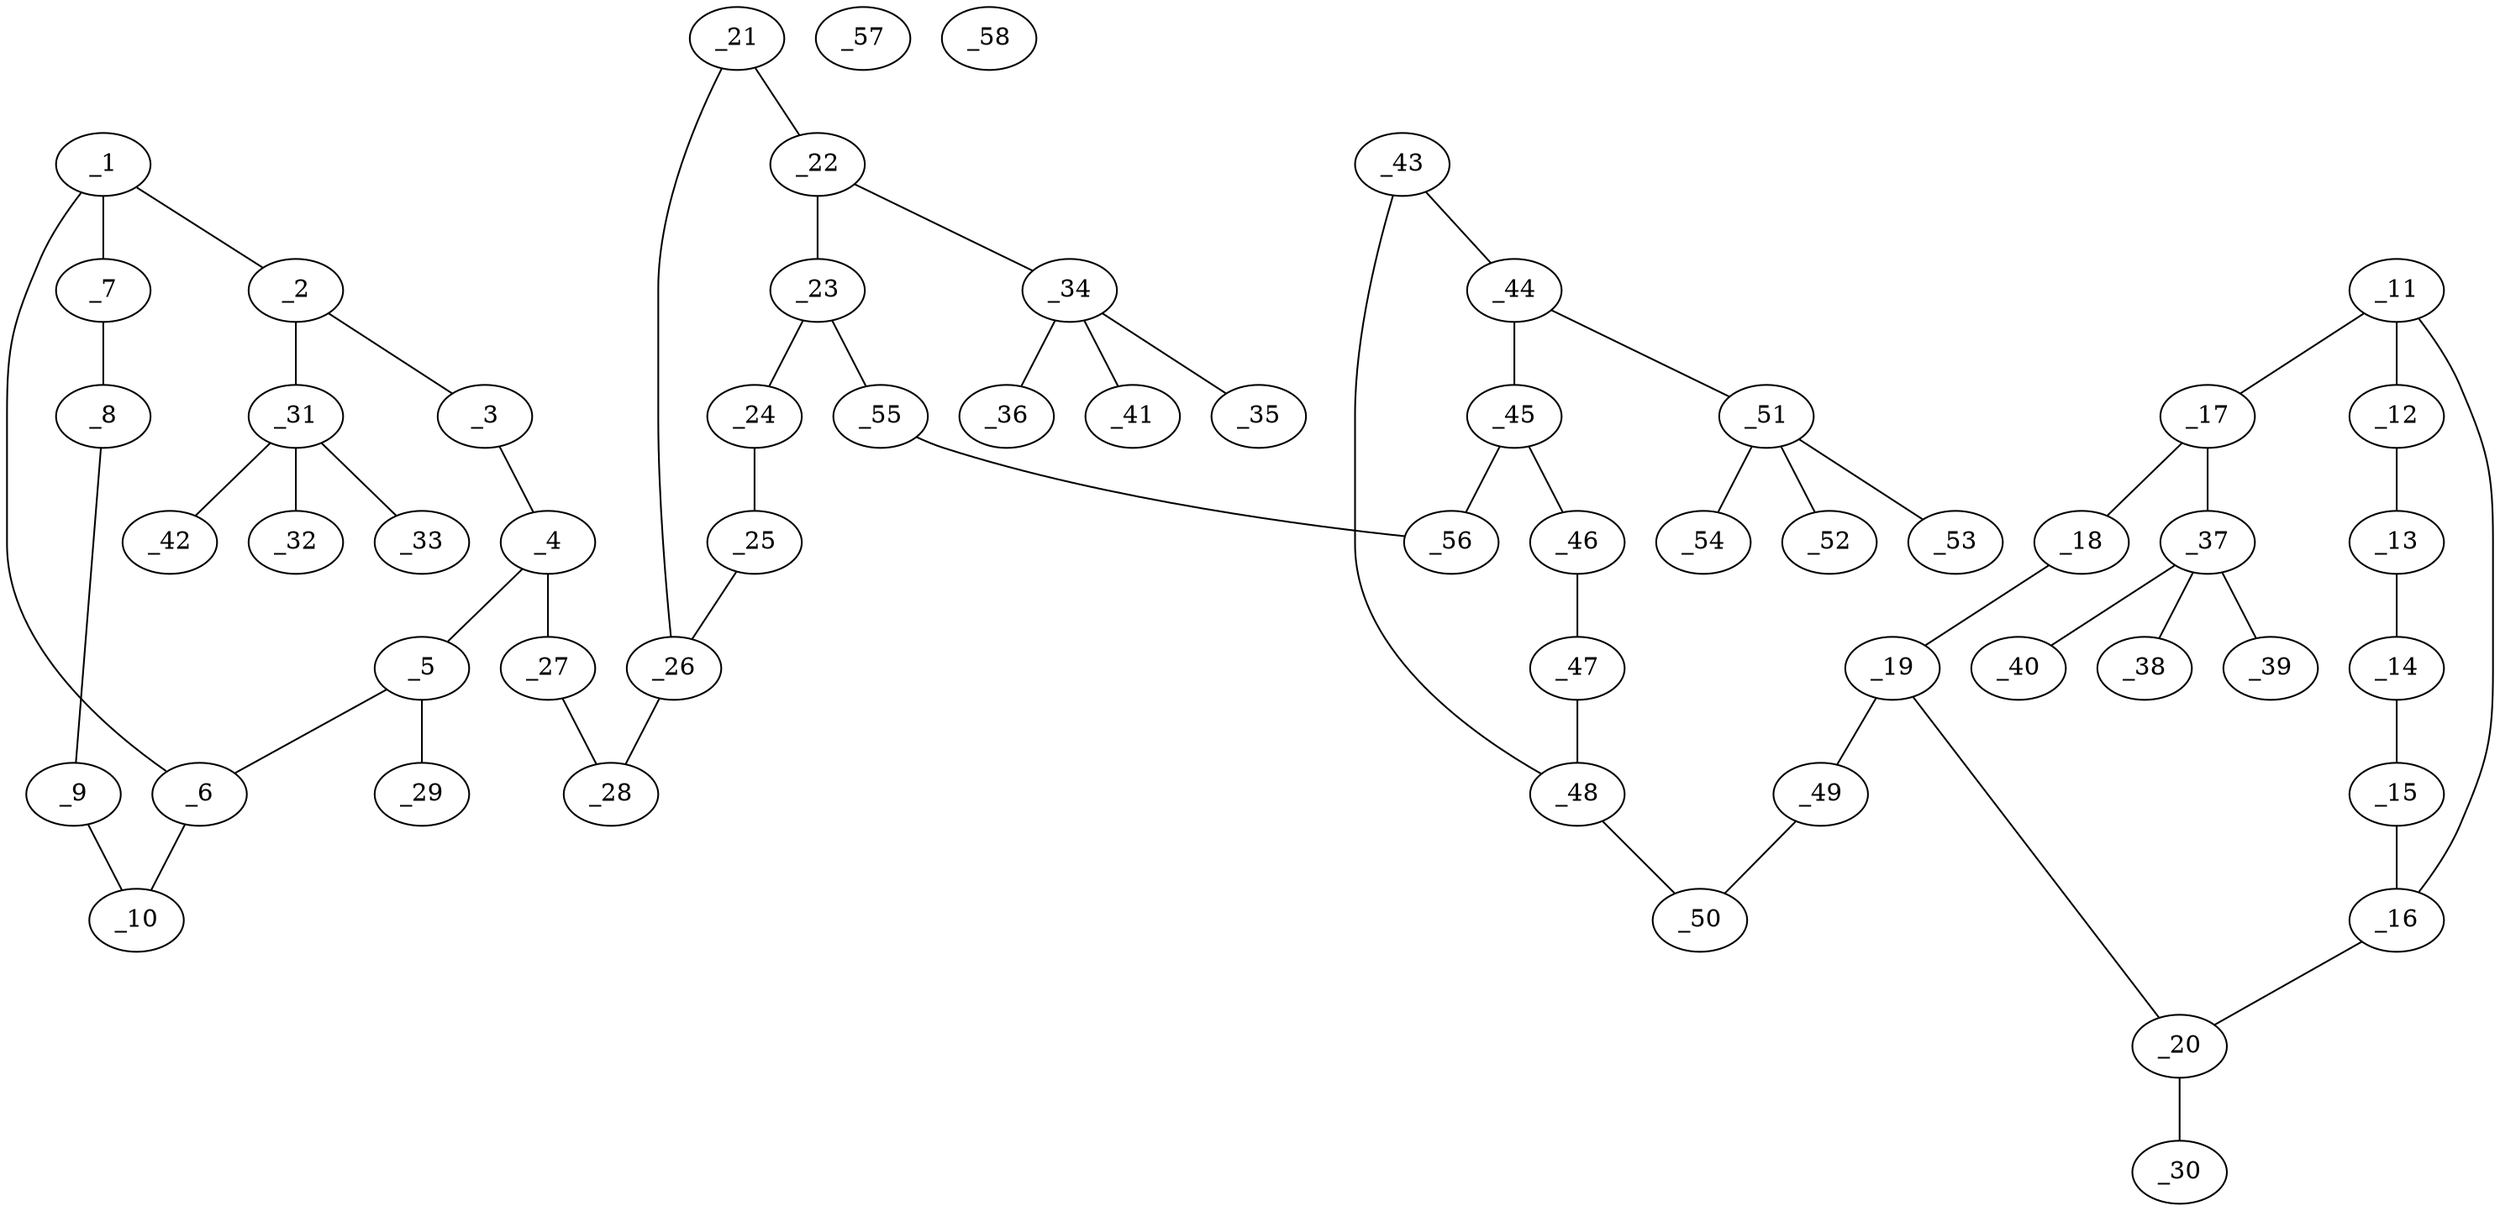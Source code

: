 graph molid647974 {
	_1	 [charge=0,
		chem=1,
		symbol="C  ",
		x="16.7224",
		y="-4"];
	_2	 [charge=0,
		chem=1,
		symbol="C  ",
		x="15.8564",
		y="-4.5"];
	_1 -- _2	 [valence=1];
	_6	 [charge=0,
		chem=1,
		symbol="C  ",
		x="16.7224",
		y="-3"];
	_1 -- _6	 [valence=1];
	_7	 [charge=0,
		chem=1,
		symbol="C  ",
		x="17.5884",
		y="-4.5"];
	_1 -- _7	 [valence=2];
	_3	 [charge=0,
		chem=1,
		symbol="C  ",
		x="14.9904",
		y="-4"];
	_2 -- _3	 [valence=2];
	_31	 [charge=0,
		chem=5,
		symbol="S  ",
		x="15.8564",
		y="-5.5"];
	_2 -- _31	 [valence=1];
	_4	 [charge=0,
		chem=1,
		symbol="C  ",
		x="14.9904",
		y="-3"];
	_3 -- _4	 [valence=1];
	_5	 [charge=0,
		chem=1,
		symbol="C  ",
		x="15.8564",
		y="-2.5"];
	_4 -- _5	 [valence=2];
	_27	 [charge=0,
		chem=4,
		symbol="N  ",
		x="14.1243",
		y="-2.5"];
	_4 -- _27	 [valence=1];
	_5 -- _6	 [valence=1];
	_29	 [charge=0,
		chem=2,
		symbol="O  ",
		x="15.8564",
		y="-1.5"];
	_5 -- _29	 [valence=1];
	_10	 [charge=0,
		chem=4,
		symbol="N  ",
		x="17.5884",
		y="-2.5"];
	_6 -- _10	 [valence=2];
	_8	 [charge=0,
		chem=1,
		symbol="C  ",
		x="18.4545",
		y="-4"];
	_7 -- _8	 [valence=1];
	_9	 [charge=0,
		chem=1,
		symbol="C  ",
		x="18.4545",
		y="-3"];
	_8 -- _9	 [valence=2];
	_9 -- _10	 [valence=1];
	_11	 [charge=0,
		chem=1,
		symbol="C  ",
		x="3.7321",
		y="4.5"];
	_12	 [charge=0,
		chem=1,
		symbol="C  ",
		x="2.866",
		y=5];
	_11 -- _12	 [valence=1];
	_16	 [charge=0,
		chem=1,
		symbol="C  ",
		x="4.5981",
		y=5];
	_11 -- _16	 [valence=1];
	_17	 [charge=0,
		chem=1,
		symbol="C  ",
		x="3.7321",
		y="3.5"];
	_11 -- _17	 [valence=2];
	_13	 [charge=0,
		chem=1,
		symbol="C  ",
		x="2.866",
		y=6];
	_12 -- _13	 [valence=2];
	_14	 [charge=0,
		chem=1,
		symbol="C  ",
		x="3.7321",
		y="6.5"];
	_13 -- _14	 [valence=1];
	_15	 [charge=0,
		chem=4,
		symbol="N  ",
		x="4.5981",
		y=6];
	_14 -- _15	 [valence=2];
	_15 -- _16	 [valence=1];
	_20	 [charge=0,
		chem=1,
		symbol="C  ",
		x="5.4641",
		y="4.5"];
	_16 -- _20	 [valence=2];
	_18	 [charge=0,
		chem=1,
		symbol="C  ",
		x="4.5981",
		y=3];
	_17 -- _18	 [valence=1];
	_37	 [charge=0,
		chem=5,
		symbol="S  ",
		x="2.866",
		y=3];
	_17 -- _37	 [valence=1];
	_19	 [charge=0,
		chem=1,
		symbol="C  ",
		x="5.4641",
		y="3.5"];
	_18 -- _19	 [valence=2];
	_19 -- _20	 [valence=1];
	_49	 [charge=0,
		chem=4,
		symbol="N  ",
		x="6.3301",
		y=3];
	_19 -- _49	 [valence=1];
	_30	 [charge=0,
		chem=2,
		symbol="O  ",
		x="6.3301",
		y=5];
	_20 -- _30	 [valence=1];
	_21	 [charge=0,
		chem=1,
		symbol="C  ",
		x="11.5263",
		y="-3"];
	_22	 [charge=0,
		chem=1,
		symbol="C  ",
		x="10.6602",
		y="-2.5"];
	_21 -- _22	 [valence=2];
	_26	 [charge=0,
		chem=1,
		symbol="C  ",
		x="12.3923",
		y="-2.5"];
	_21 -- _26	 [valence=1];
	_23	 [charge=0,
		chem=1,
		symbol="C  ",
		x="10.6602",
		y="-1.5"];
	_22 -- _23	 [valence=1];
	_34	 [charge=0,
		chem=5,
		symbol="S  ",
		x="9.7942",
		y="-3"];
	_22 -- _34	 [valence=1];
	_24	 [charge=0,
		chem=1,
		symbol="C  ",
		x="11.5263",
		y="-1"];
	_23 -- _24	 [valence=2];
	_55	 [charge=0,
		chem=1,
		symbol="C  ",
		x="9.7942",
		y="-1"];
	_23 -- _55	 [valence=1];
	_25	 [charge=0,
		chem=1,
		symbol="C  ",
		x="12.3923",
		y="-1.5"];
	_24 -- _25	 [valence=1];
	_25 -- _26	 [valence=2];
	_28	 [charge=0,
		chem=4,
		symbol="N  ",
		x="13.2583",
		y="-3"];
	_26 -- _28	 [valence=1];
	_27 -- _28	 [valence=2];
	_32	 [charge=0,
		chem=2,
		symbol="O  ",
		x="15.8564",
		y="-6.5"];
	_31 -- _32	 [valence=2];
	_33	 [charge=0,
		chem=2,
		symbol="O  ",
		x="16.8564",
		y="-5.5"];
	_31 -- _33	 [valence=2];
	_42	 [charge=0,
		chem=2,
		symbol="O  ",
		x="14.8564",
		y="-5.5"];
	_31 -- _42	 [valence=1];
	_35	 [charge=0,
		chem=2,
		symbol="O  ",
		x="8.9282",
		y="-3.5"];
	_34 -- _35	 [valence=2];
	_36	 [charge=0,
		chem=2,
		symbol="O  ",
		x="9.2942",
		y="-2.134"];
	_34 -- _36	 [valence=2];
	_41	 [charge=0,
		chem=2,
		symbol="O  ",
		x="10.2942",
		y="-3.866"];
	_34 -- _41	 [valence=1];
	_38	 [charge=0,
		chem=2,
		symbol="O  ",
		x=2,
		y="2.5"];
	_37 -- _38	 [valence=2];
	_39	 [charge=0,
		chem=2,
		symbol="O  ",
		x="2.366",
		y="3.866"];
	_37 -- _39	 [valence=2];
	_40	 [charge=0,
		chem=2,
		symbol="O  ",
		x="3.366",
		y="2.134"];
	_37 -- _40	 [valence=1];
	_43	 [charge=0,
		chem=1,
		symbol="C  ",
		x="7.1961",
		y="0.5"];
	_44	 [charge=0,
		chem=1,
		symbol="C  ",
		x="8.0622",
		y=0];
	_43 -- _44	 [valence=2];
	_48	 [charge=0,
		chem=1,
		symbol="C  ",
		x="7.1961",
		y="1.5"];
	_43 -- _48	 [valence=1];
	_45	 [charge=0,
		chem=1,
		symbol="C  ",
		x="8.9282",
		y="0.5"];
	_44 -- _45	 [valence=1];
	_51	 [charge=0,
		chem=5,
		symbol="S  ",
		x="8.0622",
		y="-1"];
	_44 -- _51	 [valence=1];
	_46	 [charge=0,
		chem=1,
		symbol="C  ",
		x="8.9282",
		y="1.5"];
	_45 -- _46	 [valence=2];
	_56	 [charge=0,
		chem=1,
		symbol="C  ",
		x="9.7942",
		y=0];
	_45 -- _56	 [valence=1];
	_47	 [charge=0,
		chem=1,
		symbol="C  ",
		x="8.0622",
		y=2];
	_46 -- _47	 [valence=1];
	_47 -- _48	 [valence=2];
	_50	 [charge=0,
		chem=4,
		symbol="N  ",
		x="6.3301",
		y=2];
	_48 -- _50	 [valence=1];
	_49 -- _50	 [valence=2];
	_52	 [charge=0,
		chem=2,
		symbol="O  ",
		x="7.0622",
		y="-1"];
	_51 -- _52	 [valence=2];
	_53	 [charge=0,
		chem=2,
		symbol="O  ",
		x="9.0622",
		y="-1"];
	_51 -- _53	 [valence=2];
	_54	 [charge=0,
		chem=2,
		symbol="O  ",
		x="8.0622",
		y="-2"];
	_51 -- _54	 [valence=1];
	_55 -- _56	 [valence=2];
	_57	 [charge=0,
		chem=3,
		symbol="Cu ",
		x="20.4545",
		y=0];
	_58	 [charge=0,
		chem=29,
		symbol="Na ",
		x="22.4545",
		y=0];
}
